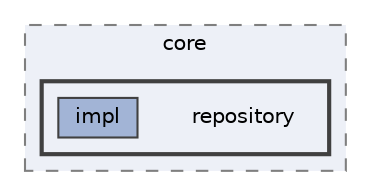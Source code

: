 digraph "repository/brm-core/src/main/java/com/sterlite/cal/brm/core/repository"
{
 // LATEX_PDF_SIZE
  bgcolor="transparent";
  edge [fontname=Helvetica,fontsize=10,labelfontname=Helvetica,labelfontsize=10];
  node [fontname=Helvetica,fontsize=10,shape=box,height=0.2,width=0.4];
  compound=true
  subgraph clusterdir_cf819f5e2229b9b4ecf9a42a9d651710 {
    graph [ bgcolor="#edf0f7", pencolor="grey50", label="core", fontname=Helvetica,fontsize=10 style="filled,dashed", URL="dir_cf819f5e2229b9b4ecf9a42a9d651710.html",tooltip=""]
  subgraph clusterdir_3fe24f70a50417dfa11ab2fdf174ce24 {
    graph [ bgcolor="#edf0f7", pencolor="grey25", label="", fontname=Helvetica,fontsize=10 style="filled,bold", URL="dir_3fe24f70a50417dfa11ab2fdf174ce24.html",tooltip=""]
    dir_3fe24f70a50417dfa11ab2fdf174ce24 [shape=plaintext, label="repository"];
  dir_3efd598fcb94f52f3bdc1b4208dbe563 [label="impl", fillcolor="#a2b4d6", color="grey25", style="filled", URL="dir_3efd598fcb94f52f3bdc1b4208dbe563.html",tooltip=""];
  }
  }
}
